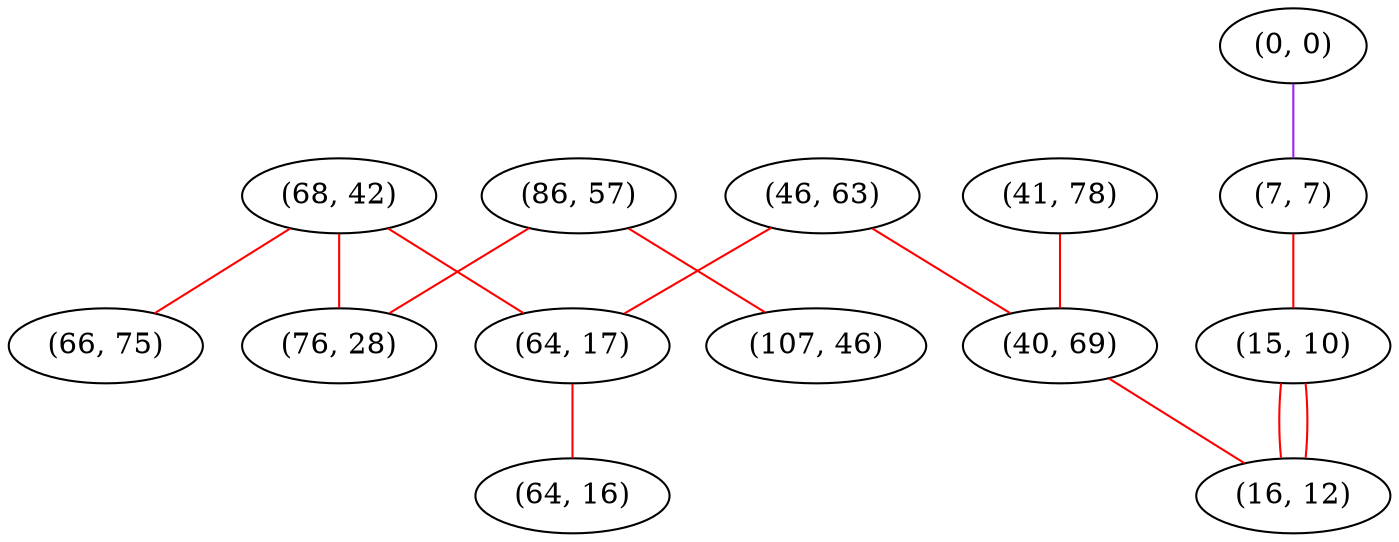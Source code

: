 graph "" {
"(68, 42)";
"(86, 57)";
"(0, 0)";
"(46, 63)";
"(66, 75)";
"(7, 7)";
"(15, 10)";
"(64, 17)";
"(64, 16)";
"(107, 46)";
"(41, 78)";
"(76, 28)";
"(40, 69)";
"(16, 12)";
"(68, 42)" -- "(64, 17)"  [color=red, key=0, weight=1];
"(68, 42)" -- "(76, 28)"  [color=red, key=0, weight=1];
"(68, 42)" -- "(66, 75)"  [color=red, key=0, weight=1];
"(86, 57)" -- "(76, 28)"  [color=red, key=0, weight=1];
"(86, 57)" -- "(107, 46)"  [color=red, key=0, weight=1];
"(0, 0)" -- "(7, 7)"  [color=purple, key=0, weight=4];
"(46, 63)" -- "(64, 17)"  [color=red, key=0, weight=1];
"(46, 63)" -- "(40, 69)"  [color=red, key=0, weight=1];
"(7, 7)" -- "(15, 10)"  [color=red, key=0, weight=1];
"(15, 10)" -- "(16, 12)"  [color=red, key=0, weight=1];
"(15, 10)" -- "(16, 12)"  [color=red, key=1, weight=1];
"(64, 17)" -- "(64, 16)"  [color=red, key=0, weight=1];
"(41, 78)" -- "(40, 69)"  [color=red, key=0, weight=1];
"(40, 69)" -- "(16, 12)"  [color=red, key=0, weight=1];
}
